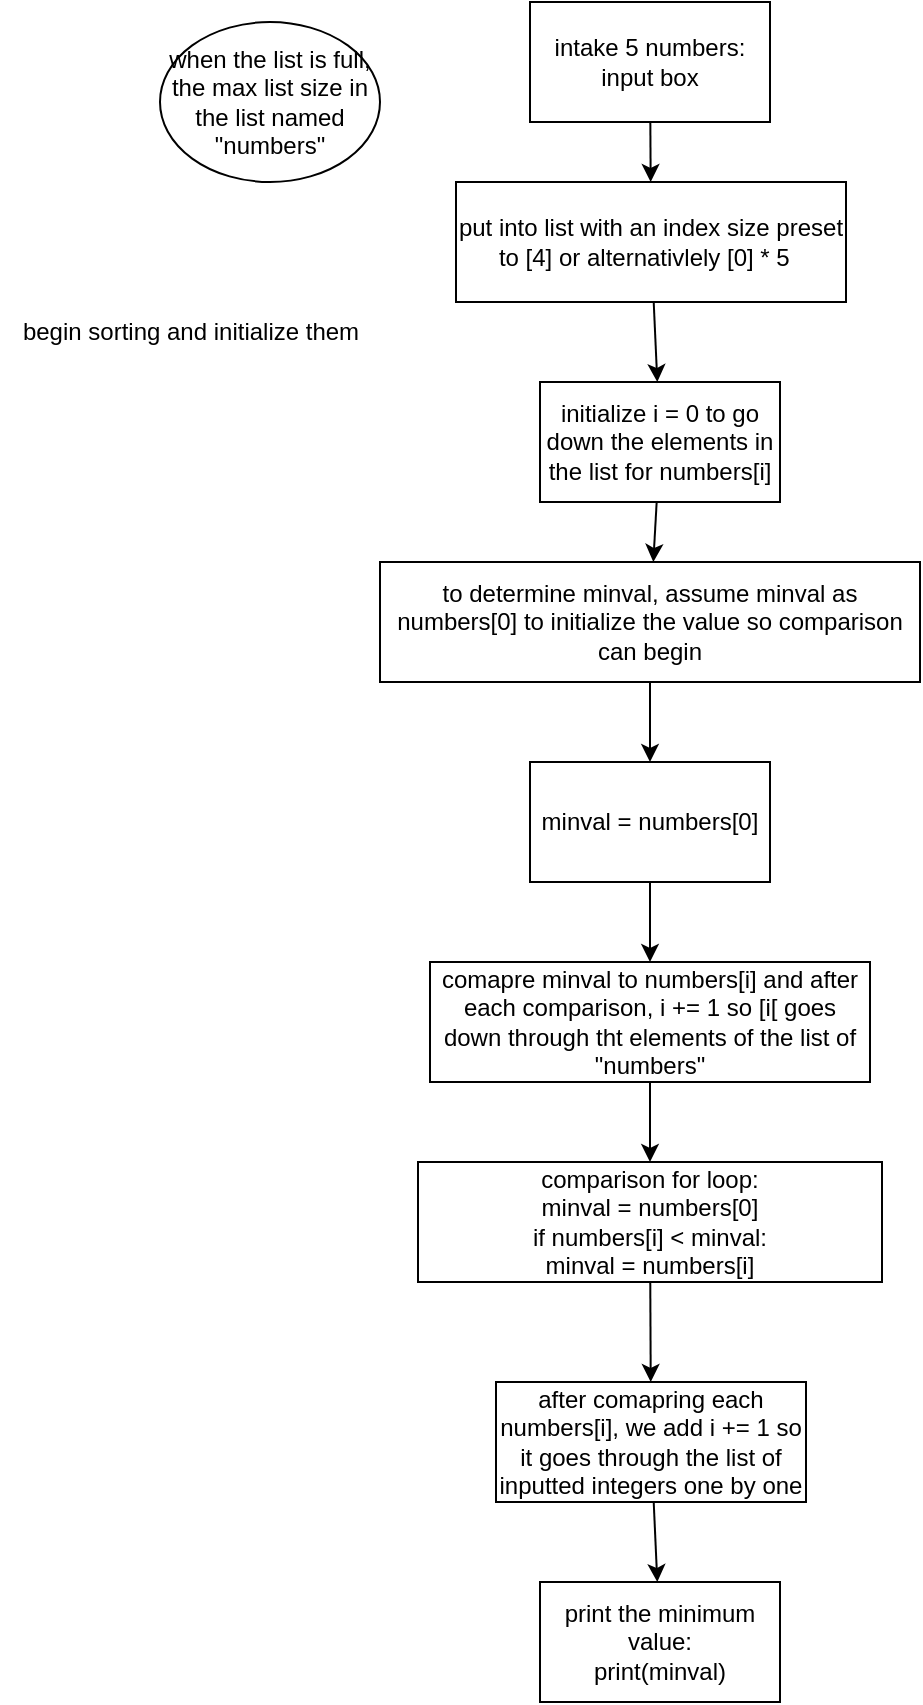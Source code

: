 <mxfile><diagram id="-o0uTXzAZD-SjkgTRFpk" name="Page-1"><mxGraphModel dx="708" dy="529" grid="1" gridSize="10" guides="1" tooltips="1" connect="1" arrows="1" fold="1" page="1" pageScale="1" pageWidth="850" pageHeight="1100" math="0" shadow="0"><root><mxCell id="0"/><mxCell id="1" parent="0"/><mxCell id="5" value="" style="edgeStyle=none;html=1;" edge="1" parent="1" source="2" target="3"><mxGeometry relative="1" as="geometry"/></mxCell><mxCell id="2" value="intake 5 numbers:&lt;br&gt;input box" style="whiteSpace=wrap;html=1;" vertex="1" parent="1"><mxGeometry x="365" y="50" width="120" height="60" as="geometry"/></mxCell><mxCell id="11" value="" style="edgeStyle=none;html=1;" edge="1" parent="1" source="3" target="7"><mxGeometry relative="1" as="geometry"/></mxCell><mxCell id="3" value="put into list with an index size preset to [4] or alternativlely [0] * 5&amp;nbsp;&amp;nbsp;" style="whiteSpace=wrap;html=1;" vertex="1" parent="1"><mxGeometry x="328" y="140" width="195" height="60" as="geometry"/></mxCell><mxCell id="4" value="when the list is full, the max list size in the list named &quot;numbers&quot;" style="ellipse;whiteSpace=wrap;html=1;" vertex="1" parent="1"><mxGeometry x="180" y="60" width="110" height="80" as="geometry"/></mxCell><mxCell id="6" value="begin sorting and initialize them" style="text;html=1;align=center;verticalAlign=middle;resizable=0;points=[];autosize=1;strokeColor=none;fillColor=none;" vertex="1" parent="1"><mxGeometry x="100" y="200" width="190" height="30" as="geometry"/></mxCell><mxCell id="12" value="" style="edgeStyle=none;html=1;" edge="1" parent="1" source="7" target="8"><mxGeometry relative="1" as="geometry"/></mxCell><mxCell id="7" value="initialize i = 0 to go down the elements in the list for numbers[i]" style="whiteSpace=wrap;html=1;" vertex="1" parent="1"><mxGeometry x="370" y="240" width="120" height="60" as="geometry"/></mxCell><mxCell id="13" value="" style="edgeStyle=none;html=1;" edge="1" parent="1" source="8" target="9"><mxGeometry relative="1" as="geometry"/></mxCell><mxCell id="8" value="to determine minval, assume minval as numbers[0] to initialize the value so comparison can begin" style="whiteSpace=wrap;html=1;" vertex="1" parent="1"><mxGeometry x="290" y="330" width="270" height="60" as="geometry"/></mxCell><mxCell id="14" value="" style="edgeStyle=none;html=1;" edge="1" parent="1" source="9" target="10"><mxGeometry relative="1" as="geometry"/></mxCell><mxCell id="9" value="minval = numbers[0]" style="whiteSpace=wrap;html=1;" vertex="1" parent="1"><mxGeometry x="365" y="430" width="120" height="60" as="geometry"/></mxCell><mxCell id="16" value="" style="edgeStyle=none;html=1;" edge="1" parent="1" source="10" target="15"><mxGeometry relative="1" as="geometry"/></mxCell><mxCell id="10" value="comapre minval to numbers[i] and after each comparison, i += 1 so [i[ goes down through tht elements of the list of &quot;numbers&quot;" style="whiteSpace=wrap;html=1;" vertex="1" parent="1"><mxGeometry x="315" y="530" width="220" height="60" as="geometry"/></mxCell><mxCell id="19" value="" style="edgeStyle=none;html=1;" edge="1" parent="1" source="15" target="17"><mxGeometry relative="1" as="geometry"/></mxCell><mxCell id="15" value="comparison for loop:&lt;br&gt;minval = numbers[0]&lt;br&gt;if numbers[i] &amp;lt; minval:&lt;br&gt;minval = numbers[i]" style="whiteSpace=wrap;html=1;" vertex="1" parent="1"><mxGeometry x="309" y="630" width="232" height="60" as="geometry"/></mxCell><mxCell id="20" value="" style="edgeStyle=none;html=1;" edge="1" parent="1" source="17" target="18"><mxGeometry relative="1" as="geometry"/></mxCell><mxCell id="17" value="after comapring each numbers[i], we add i += 1 so it goes through the list of inputted integers one by one" style="whiteSpace=wrap;html=1;" vertex="1" parent="1"><mxGeometry x="348" y="740" width="155" height="60" as="geometry"/></mxCell><mxCell id="18" value="print the minimum value:&lt;br&gt;print(minval)" style="whiteSpace=wrap;html=1;" vertex="1" parent="1"><mxGeometry x="370" y="840" width="120" height="60" as="geometry"/></mxCell></root></mxGraphModel></diagram></mxfile>